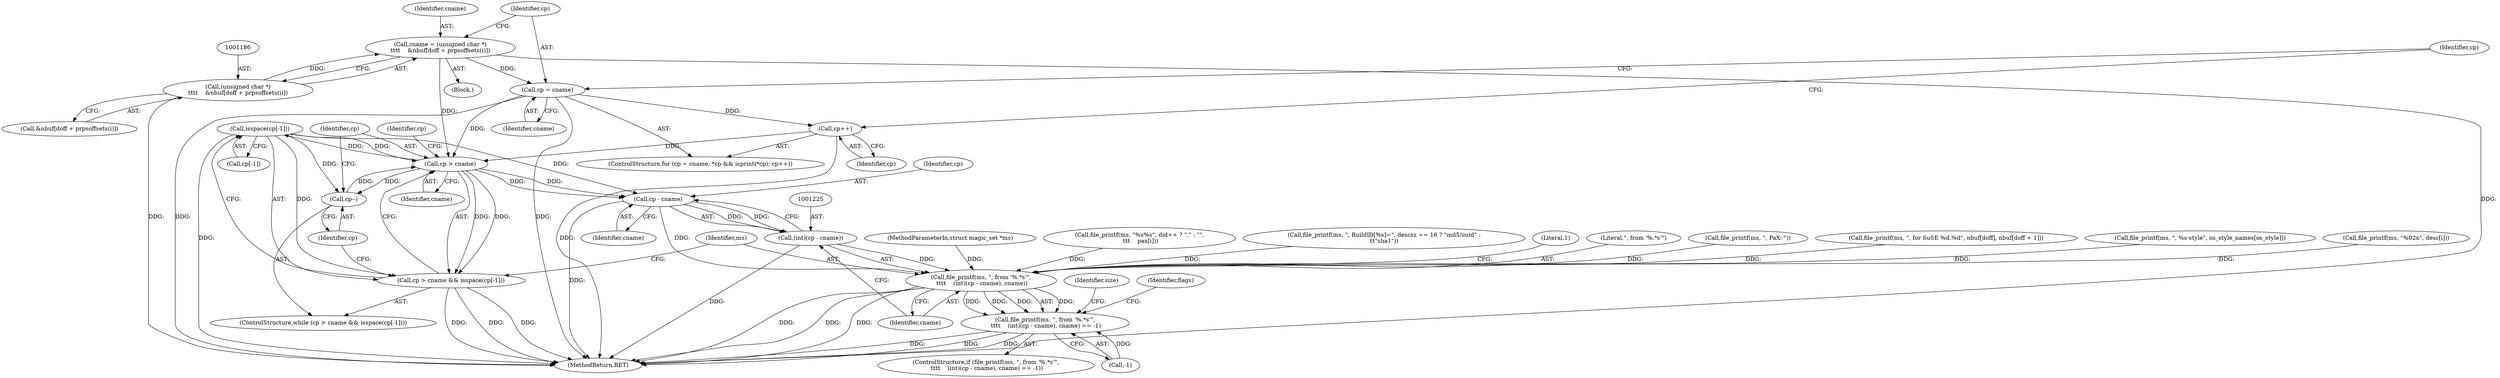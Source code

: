 digraph "0_file_ce90e05774dd77d86cfc8dfa6da57b32816841c4_2@array" {
"1001212" [label="(Call,isspace(cp[-1]))"];
"1001209" [label="(Call,cp > cname)"];
"1001204" [label="(Call,cp++)"];
"1001195" [label="(Call,cp = cname)"];
"1001183" [label="(Call,cname = (unsigned char *)\n\t\t\t\t    &nbuf[doff + prpsoffsets(i)])"];
"1001185" [label="(Call,(unsigned char *)\n\t\t\t\t    &nbuf[doff + prpsoffsets(i)])"];
"1001217" [label="(Call,cp--)"];
"1001212" [label="(Call,isspace(cp[-1]))"];
"1001208" [label="(Call,cp > cname && isspace(cp[-1]))"];
"1001226" [label="(Call,cp - cname)"];
"1001224" [label="(Call,(int)(cp - cname))"];
"1001221" [label="(Call,file_printf(ms, \", from '%.*s'\",\n \t\t\t\t    (int)(cp - cname), cname))"];
"1001220" [label="(Call,file_printf(ms, \", from '%.*s'\",\n \t\t\t\t    (int)(cp - cname), cname) == -1)"];
"1000963" [label="(Call,file_printf(ms, \", %s-style\", os_style_names[os_style]))"];
"1000509" [label="(Call,file_printf(ms, \"%02x\", desc[i]))"];
"1000117" [label="(MethodParameterIn,struct magic_set *ms)"];
"1001208" [label="(Call,cp > cname && isspace(cp[-1]))"];
"1000603" [label="(Call,file_printf(ms, \"%s%s\", did++ ? \",\" : \"\",\n \t\t\t    pax[i]))"];
"1001204" [label="(Call,cp++)"];
"1001233" [label="(Identifier,size)"];
"1001207" [label="(ControlStructure,while (cp > cname && isspace(cp[-1])))"];
"1001230" [label="(Call,-1)"];
"1001213" [label="(Call,cp[-1])"];
"1000476" [label="(Call,file_printf(ms, \", BuildID[%s]=\", descsz == 16 ? \"md5/uuid\" :\n\t\t\"sha1\"))"];
"1001231" [label="(Literal,1)"];
"1001229" [label="(Identifier,cname)"];
"1001221" [label="(Call,file_printf(ms, \", from '%.*s'\",\n \t\t\t\t    (int)(cp - cname), cname))"];
"1001194" [label="(ControlStructure,for (cp = cname; *cp && isprint(*cp); cp++))"];
"1001217" [label="(Call,cp--)"];
"1001212" [label="(Call,isspace(cp[-1]))"];
"1001223" [label="(Literal,\", from '%.*s'\")"];
"1001195" [label="(Call,cp = cname)"];
"1001219" [label="(ControlStructure,if (file_printf(ms, \", from '%.*s'\",\n \t\t\t\t    (int)(cp - cname), cname) == -1))"];
"1001220" [label="(Call,file_printf(ms, \", from '%.*s'\",\n \t\t\t\t    (int)(cp - cname), cname) == -1)"];
"1001236" [label="(Identifier,flags)"];
"1001228" [label="(Identifier,cname)"];
"1001183" [label="(Call,cname = (unsigned char *)\n\t\t\t\t    &nbuf[doff + prpsoffsets(i)])"];
"1001063" [label="(Block,)"];
"1001205" [label="(Identifier,cp)"];
"1001222" [label="(Identifier,ms)"];
"1001210" [label="(Identifier,cp)"];
"1001187" [label="(Call,&nbuf[doff + prpsoffsets(i)])"];
"1001184" [label="(Identifier,cname)"];
"1000574" [label="(Call,file_printf(ms, \", PaX: \"))"];
"1001227" [label="(Identifier,cp)"];
"1001200" [label="(Identifier,cp)"];
"1001211" [label="(Identifier,cname)"];
"1001197" [label="(Identifier,cname)"];
"1001209" [label="(Call,cp > cname)"];
"1001196" [label="(Identifier,cp)"];
"1001218" [label="(Identifier,cp)"];
"1001224" [label="(Call,(int)(cp - cname))"];
"1001226" [label="(Call,cp - cname)"];
"1001214" [label="(Identifier,cp)"];
"1000287" [label="(Call,file_printf(ms, \", for SuSE %d.%d\", nbuf[doff], nbuf[doff + 1]))"];
"1001185" [label="(Call,(unsigned char *)\n\t\t\t\t    &nbuf[doff + prpsoffsets(i)])"];
"1001244" [label="(MethodReturn,RET)"];
"1001212" -> "1001208"  [label="AST: "];
"1001212" -> "1001213"  [label="CFG: "];
"1001213" -> "1001212"  [label="AST: "];
"1001208" -> "1001212"  [label="CFG: "];
"1001212" -> "1001244"  [label="DDG: "];
"1001212" -> "1001209"  [label="DDG: "];
"1001212" -> "1001208"  [label="DDG: "];
"1001209" -> "1001212"  [label="DDG: "];
"1001212" -> "1001217"  [label="DDG: "];
"1001212" -> "1001226"  [label="DDG: "];
"1001209" -> "1001208"  [label="AST: "];
"1001209" -> "1001211"  [label="CFG: "];
"1001210" -> "1001209"  [label="AST: "];
"1001211" -> "1001209"  [label="AST: "];
"1001214" -> "1001209"  [label="CFG: "];
"1001208" -> "1001209"  [label="CFG: "];
"1001209" -> "1001208"  [label="DDG: "];
"1001209" -> "1001208"  [label="DDG: "];
"1001204" -> "1001209"  [label="DDG: "];
"1001217" -> "1001209"  [label="DDG: "];
"1001195" -> "1001209"  [label="DDG: "];
"1001183" -> "1001209"  [label="DDG: "];
"1001209" -> "1001217"  [label="DDG: "];
"1001209" -> "1001226"  [label="DDG: "];
"1001209" -> "1001226"  [label="DDG: "];
"1001204" -> "1001194"  [label="AST: "];
"1001204" -> "1001205"  [label="CFG: "];
"1001205" -> "1001204"  [label="AST: "];
"1001200" -> "1001204"  [label="CFG: "];
"1001204" -> "1001244"  [label="DDG: "];
"1001195" -> "1001204"  [label="DDG: "];
"1001195" -> "1001194"  [label="AST: "];
"1001195" -> "1001197"  [label="CFG: "];
"1001196" -> "1001195"  [label="AST: "];
"1001197" -> "1001195"  [label="AST: "];
"1001200" -> "1001195"  [label="CFG: "];
"1001195" -> "1001244"  [label="DDG: "];
"1001195" -> "1001244"  [label="DDG: "];
"1001183" -> "1001195"  [label="DDG: "];
"1001183" -> "1001063"  [label="AST: "];
"1001183" -> "1001185"  [label="CFG: "];
"1001184" -> "1001183"  [label="AST: "];
"1001185" -> "1001183"  [label="AST: "];
"1001196" -> "1001183"  [label="CFG: "];
"1001183" -> "1001244"  [label="DDG: "];
"1001185" -> "1001183"  [label="DDG: "];
"1001185" -> "1001187"  [label="CFG: "];
"1001186" -> "1001185"  [label="AST: "];
"1001187" -> "1001185"  [label="AST: "];
"1001185" -> "1001244"  [label="DDG: "];
"1001217" -> "1001207"  [label="AST: "];
"1001217" -> "1001218"  [label="CFG: "];
"1001218" -> "1001217"  [label="AST: "];
"1001210" -> "1001217"  [label="CFG: "];
"1001208" -> "1001207"  [label="AST: "];
"1001218" -> "1001208"  [label="CFG: "];
"1001222" -> "1001208"  [label="CFG: "];
"1001208" -> "1001244"  [label="DDG: "];
"1001208" -> "1001244"  [label="DDG: "];
"1001208" -> "1001244"  [label="DDG: "];
"1001226" -> "1001224"  [label="AST: "];
"1001226" -> "1001228"  [label="CFG: "];
"1001227" -> "1001226"  [label="AST: "];
"1001228" -> "1001226"  [label="AST: "];
"1001224" -> "1001226"  [label="CFG: "];
"1001226" -> "1001244"  [label="DDG: "];
"1001226" -> "1001224"  [label="DDG: "];
"1001226" -> "1001224"  [label="DDG: "];
"1001226" -> "1001221"  [label="DDG: "];
"1001224" -> "1001221"  [label="AST: "];
"1001225" -> "1001224"  [label="AST: "];
"1001229" -> "1001224"  [label="CFG: "];
"1001224" -> "1001244"  [label="DDG: "];
"1001224" -> "1001221"  [label="DDG: "];
"1001221" -> "1001220"  [label="AST: "];
"1001221" -> "1001229"  [label="CFG: "];
"1001222" -> "1001221"  [label="AST: "];
"1001223" -> "1001221"  [label="AST: "];
"1001229" -> "1001221"  [label="AST: "];
"1001231" -> "1001221"  [label="CFG: "];
"1001221" -> "1001244"  [label="DDG: "];
"1001221" -> "1001244"  [label="DDG: "];
"1001221" -> "1001244"  [label="DDG: "];
"1001221" -> "1001220"  [label="DDG: "];
"1001221" -> "1001220"  [label="DDG: "];
"1001221" -> "1001220"  [label="DDG: "];
"1001221" -> "1001220"  [label="DDG: "];
"1000963" -> "1001221"  [label="DDG: "];
"1000287" -> "1001221"  [label="DDG: "];
"1000509" -> "1001221"  [label="DDG: "];
"1000574" -> "1001221"  [label="DDG: "];
"1000476" -> "1001221"  [label="DDG: "];
"1000603" -> "1001221"  [label="DDG: "];
"1000117" -> "1001221"  [label="DDG: "];
"1001220" -> "1001219"  [label="AST: "];
"1001220" -> "1001230"  [label="CFG: "];
"1001230" -> "1001220"  [label="AST: "];
"1001233" -> "1001220"  [label="CFG: "];
"1001236" -> "1001220"  [label="CFG: "];
"1001220" -> "1001244"  [label="DDG: "];
"1001220" -> "1001244"  [label="DDG: "];
"1001220" -> "1001244"  [label="DDG: "];
"1001230" -> "1001220"  [label="DDG: "];
}
